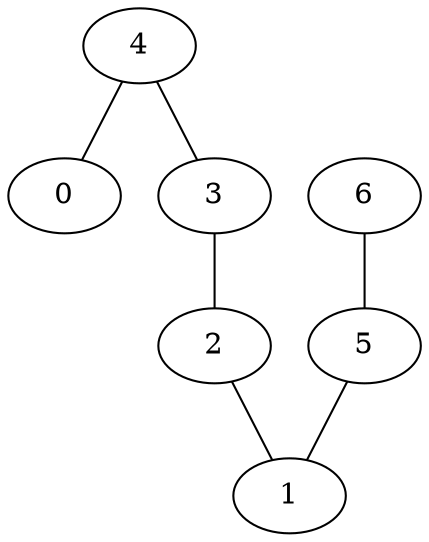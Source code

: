 graph {
    0 [ label = "0" ]
    1 [ label = "1" ]
    2 [ label = "2" ]
    3 [ label = "3" ]
    4 [ label = "4" ]
    5 [ label = "5" ]
    6 [ label = "6" ]
    2 -- 1 [ ]
    3 -- 2 [ ]
    5 -- 1 [ ]
    4 -- 3 [ ]
    6 -- 5 [ ]
    4 -- 0 [ ]
}
